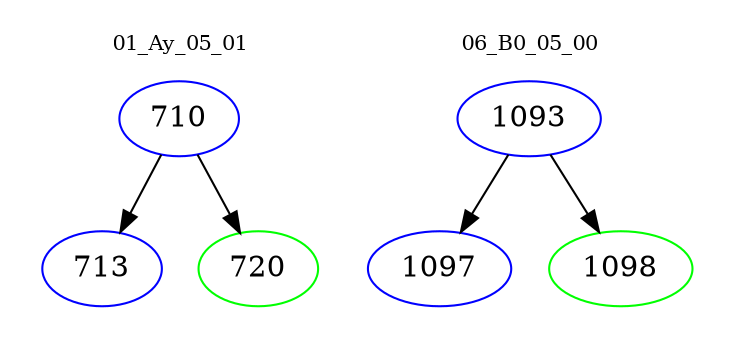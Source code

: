 digraph{
subgraph cluster_0 {
color = white
label = "01_Ay_05_01";
fontsize=10;
T0_710 [label="710", color="blue"]
T0_710 -> T0_713 [color="black"]
T0_713 [label="713", color="blue"]
T0_710 -> T0_720 [color="black"]
T0_720 [label="720", color="green"]
}
subgraph cluster_1 {
color = white
label = "06_B0_05_00";
fontsize=10;
T1_1093 [label="1093", color="blue"]
T1_1093 -> T1_1097 [color="black"]
T1_1097 [label="1097", color="blue"]
T1_1093 -> T1_1098 [color="black"]
T1_1098 [label="1098", color="green"]
}
}
